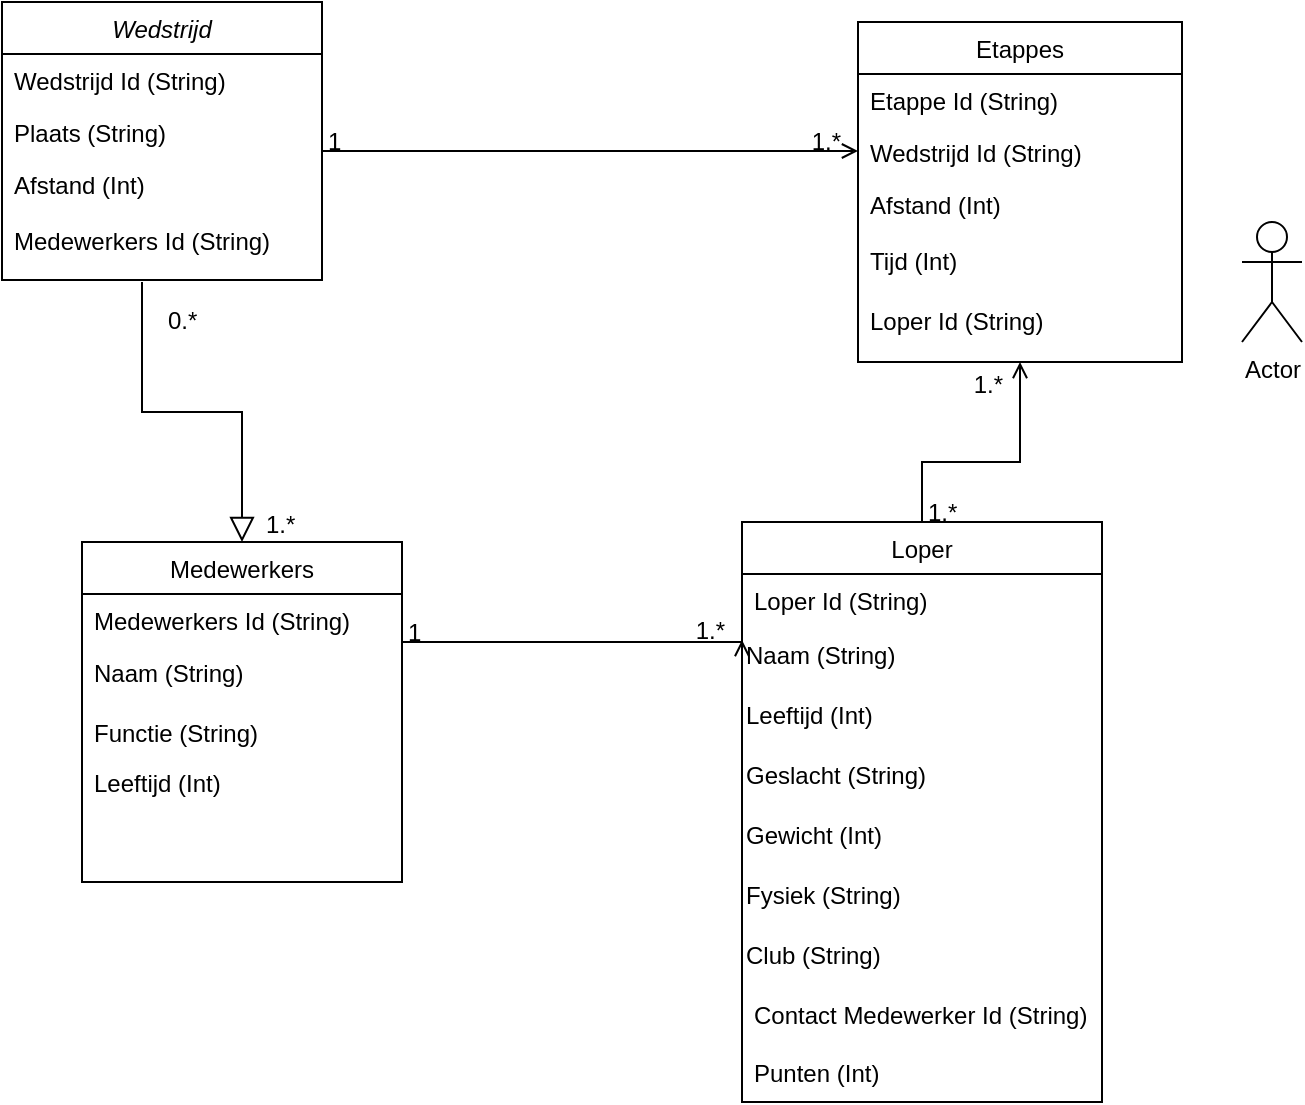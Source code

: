 <mxfile version="20.4.1" type="device"><diagram id="C5RBs43oDa-KdzZeNtuy" name="Page-1"><mxGraphModel dx="700" dy="776" grid="1" gridSize="10" guides="1" tooltips="1" connect="1" arrows="1" fold="1" page="1" pageScale="1" pageWidth="827" pageHeight="1169" math="0" shadow="0"><root><mxCell id="WIyWlLk6GJQsqaUBKTNV-0"/><mxCell id="WIyWlLk6GJQsqaUBKTNV-1" parent="WIyWlLk6GJQsqaUBKTNV-0"/><mxCell id="zkfFHV4jXpPFQw0GAbJ--0" value="Wedstrijd" style="swimlane;fontStyle=2;align=center;verticalAlign=top;childLayout=stackLayout;horizontal=1;startSize=26;horizontalStack=0;resizeParent=1;resizeLast=0;collapsible=1;marginBottom=0;rounded=0;shadow=0;strokeWidth=1;" parent="WIyWlLk6GJQsqaUBKTNV-1" vertex="1"><mxGeometry x="80" y="90" width="160" height="139" as="geometry"><mxRectangle x="230" y="140" width="160" height="26" as="alternateBounds"/></mxGeometry></mxCell><mxCell id="zkfFHV4jXpPFQw0GAbJ--1" value="Wedstrijd Id (String)" style="text;align=left;verticalAlign=top;spacingLeft=4;spacingRight=4;overflow=hidden;rotatable=0;points=[[0,0.5],[1,0.5]];portConstraint=eastwest;" parent="zkfFHV4jXpPFQw0GAbJ--0" vertex="1"><mxGeometry y="26" width="160" height="26" as="geometry"/></mxCell><mxCell id="zkfFHV4jXpPFQw0GAbJ--2" value="Plaats (String)" style="text;align=left;verticalAlign=top;spacingLeft=4;spacingRight=4;overflow=hidden;rotatable=0;points=[[0,0.5],[1,0.5]];portConstraint=eastwest;rounded=0;shadow=0;html=0;" parent="zkfFHV4jXpPFQw0GAbJ--0" vertex="1"><mxGeometry y="52" width="160" height="26" as="geometry"/></mxCell><mxCell id="zkfFHV4jXpPFQw0GAbJ--3" value="Afstand (Int)" style="text;align=left;verticalAlign=top;spacingLeft=4;spacingRight=4;overflow=hidden;rotatable=0;points=[[0,0.5],[1,0.5]];portConstraint=eastwest;rounded=0;shadow=0;html=0;" parent="zkfFHV4jXpPFQw0GAbJ--0" vertex="1"><mxGeometry y="78" width="160" height="26" as="geometry"/></mxCell><mxCell id="zkfFHV4jXpPFQw0GAbJ--6" value="Medewerkers" style="swimlane;fontStyle=0;align=center;verticalAlign=top;childLayout=stackLayout;horizontal=1;startSize=26;horizontalStack=0;resizeParent=1;resizeLast=0;collapsible=1;marginBottom=0;rounded=0;shadow=0;strokeWidth=1;" parent="WIyWlLk6GJQsqaUBKTNV-1" vertex="1"><mxGeometry x="120" y="360" width="160" height="170" as="geometry"><mxRectangle x="130" y="380" width="160" height="26" as="alternateBounds"/></mxGeometry></mxCell><mxCell id="zkfFHV4jXpPFQw0GAbJ--7" value="Medewerkers Id (String)" style="text;align=left;verticalAlign=top;spacingLeft=4;spacingRight=4;overflow=hidden;rotatable=0;points=[[0,0.5],[1,0.5]];portConstraint=eastwest;" parent="zkfFHV4jXpPFQw0GAbJ--6" vertex="1"><mxGeometry y="26" width="160" height="26" as="geometry"/></mxCell><mxCell id="zkfFHV4jXpPFQw0GAbJ--8" value="Naam (String)" style="text;align=left;verticalAlign=top;spacingLeft=4;spacingRight=4;overflow=hidden;rotatable=0;points=[[0,0.5],[1,0.5]];portConstraint=eastwest;rounded=0;shadow=0;html=0;" parent="zkfFHV4jXpPFQw0GAbJ--6" vertex="1"><mxGeometry y="52" width="160" height="88" as="geometry"/></mxCell><mxCell id="zkfFHV4jXpPFQw0GAbJ--12" value="" style="endArrow=block;endSize=10;endFill=0;shadow=0;strokeWidth=1;rounded=0;edgeStyle=elbowEdgeStyle;elbow=vertical;" parent="WIyWlLk6GJQsqaUBKTNV-1" target="zkfFHV4jXpPFQw0GAbJ--6" edge="1"><mxGeometry width="160" relative="1" as="geometry"><mxPoint x="150" y="230" as="sourcePoint"/><mxPoint x="160" y="350" as="targetPoint"/></mxGeometry></mxCell><mxCell id="zkfFHV4jXpPFQw0GAbJ--13" value="Loper" style="swimlane;fontStyle=0;align=center;verticalAlign=top;childLayout=stackLayout;horizontal=1;startSize=26;horizontalStack=0;resizeParent=1;resizeLast=0;collapsible=1;marginBottom=0;rounded=0;shadow=0;strokeWidth=1;" parent="WIyWlLk6GJQsqaUBKTNV-1" vertex="1"><mxGeometry x="450" y="350" width="180" height="290" as="geometry"><mxRectangle x="340" y="380" width="170" height="26" as="alternateBounds"/></mxGeometry></mxCell><mxCell id="zkfFHV4jXpPFQw0GAbJ--14" value="Loper Id (String)&#10;" style="text;align=left;verticalAlign=top;spacingLeft=4;spacingRight=4;overflow=hidden;rotatable=0;points=[[0,0.5],[1,0.5]];portConstraint=eastwest;" parent="zkfFHV4jXpPFQw0GAbJ--13" vertex="1"><mxGeometry y="26" width="180" height="26" as="geometry"/></mxCell><mxCell id="l-yJmLYmVW_323Am_v_U-6" value="Naam (String)" style="text;html=1;align=left;verticalAlign=middle;resizable=0;points=[];autosize=1;strokeColor=none;fillColor=none;" parent="zkfFHV4jXpPFQw0GAbJ--13" vertex="1"><mxGeometry y="52" width="180" height="30" as="geometry"/></mxCell><mxCell id="l-yJmLYmVW_323Am_v_U-7" value="Leeftijd (Int)" style="text;html=1;align=left;verticalAlign=middle;resizable=0;points=[];autosize=1;strokeColor=none;fillColor=none;" parent="zkfFHV4jXpPFQw0GAbJ--13" vertex="1"><mxGeometry y="82" width="180" height="30" as="geometry"/></mxCell><mxCell id="l-yJmLYmVW_323Am_v_U-9" value="Geslacht (String)" style="text;html=1;align=left;verticalAlign=middle;resizable=0;points=[];autosize=1;strokeColor=none;fillColor=none;" parent="zkfFHV4jXpPFQw0GAbJ--13" vertex="1"><mxGeometry y="112" width="180" height="30" as="geometry"/></mxCell><mxCell id="l-yJmLYmVW_323Am_v_U-12" value="Gewicht (Int)" style="text;html=1;align=left;verticalAlign=middle;resizable=0;points=[];autosize=1;strokeColor=none;fillColor=none;" parent="zkfFHV4jXpPFQw0GAbJ--13" vertex="1"><mxGeometry y="142" width="180" height="30" as="geometry"/></mxCell><mxCell id="l-yJmLYmVW_323Am_v_U-13" value="Fysiek (String)" style="text;html=1;align=left;verticalAlign=middle;resizable=0;points=[];autosize=1;strokeColor=none;fillColor=none;" parent="zkfFHV4jXpPFQw0GAbJ--13" vertex="1"><mxGeometry y="172" width="180" height="30" as="geometry"/></mxCell><mxCell id="l-yJmLYmVW_323Am_v_U-14" value="Club (String)" style="text;html=1;align=left;verticalAlign=middle;resizable=0;points=[];autosize=1;strokeColor=none;fillColor=none;" parent="zkfFHV4jXpPFQw0GAbJ--13" vertex="1"><mxGeometry y="202" width="180" height="30" as="geometry"/></mxCell><mxCell id="l-yJmLYmVW_323Am_v_U-31" value="Contact Medewerker Id (String)" style="text;strokeColor=none;fillColor=none;align=left;verticalAlign=middle;spacingLeft=4;spacingRight=4;overflow=hidden;points=[[0,0.5],[1,0.5]];portConstraint=eastwest;rotatable=0;" parent="zkfFHV4jXpPFQw0GAbJ--13" vertex="1"><mxGeometry y="232" width="180" height="28" as="geometry"/></mxCell><mxCell id="Jfr2v82ellytsWc2Stgj-2" value="Punten (Int)" style="text;strokeColor=none;fillColor=none;align=left;verticalAlign=middle;spacingLeft=4;spacingRight=4;overflow=hidden;points=[[0,0.5],[1,0.5]];portConstraint=eastwest;rotatable=0;" vertex="1" parent="zkfFHV4jXpPFQw0GAbJ--13"><mxGeometry y="260" width="180" height="30" as="geometry"/></mxCell><mxCell id="zkfFHV4jXpPFQw0GAbJ--17" value="Etappes" style="swimlane;fontStyle=0;align=center;verticalAlign=top;childLayout=stackLayout;horizontal=1;startSize=26;horizontalStack=0;resizeParent=1;resizeLast=0;collapsible=1;marginBottom=0;rounded=0;shadow=0;strokeWidth=1;" parent="WIyWlLk6GJQsqaUBKTNV-1" vertex="1"><mxGeometry x="508" y="100" width="162" height="170" as="geometry"><mxRectangle x="550" y="140" width="160" height="26" as="alternateBounds"/></mxGeometry></mxCell><mxCell id="zkfFHV4jXpPFQw0GAbJ--18" value="Etappe Id (String)" style="text;align=left;verticalAlign=top;spacingLeft=4;spacingRight=4;overflow=hidden;rotatable=0;points=[[0,0.5],[1,0.5]];portConstraint=eastwest;" parent="zkfFHV4jXpPFQw0GAbJ--17" vertex="1"><mxGeometry y="26" width="162" height="26" as="geometry"/></mxCell><mxCell id="zkfFHV4jXpPFQw0GAbJ--19" value="Wedstrijd Id (String)" style="text;align=left;verticalAlign=top;spacingLeft=4;spacingRight=4;overflow=hidden;rotatable=0;points=[[0,0.5],[1,0.5]];portConstraint=eastwest;rounded=0;shadow=0;html=0;" parent="zkfFHV4jXpPFQw0GAbJ--17" vertex="1"><mxGeometry y="52" width="162" height="26" as="geometry"/></mxCell><mxCell id="zkfFHV4jXpPFQw0GAbJ--20" value="Afstand (Int)" style="text;align=left;verticalAlign=top;spacingLeft=4;spacingRight=4;overflow=hidden;rotatable=0;points=[[0,0.5],[1,0.5]];portConstraint=eastwest;rounded=0;shadow=0;html=0;" parent="zkfFHV4jXpPFQw0GAbJ--17" vertex="1"><mxGeometry y="78" width="162" height="26" as="geometry"/></mxCell><mxCell id="l-yJmLYmVW_323Am_v_U-42" value="Tijd (Int)" style="text;strokeColor=none;fillColor=none;align=left;verticalAlign=middle;spacingLeft=4;spacingRight=4;overflow=hidden;points=[[0,0.5],[1,0.5]];portConstraint=eastwest;rotatable=0;" parent="zkfFHV4jXpPFQw0GAbJ--17" vertex="1"><mxGeometry y="104" width="162" height="30" as="geometry"/></mxCell><mxCell id="l-yJmLYmVW_323Am_v_U-63" value="Loper Id (String)" style="text;strokeColor=none;fillColor=none;align=left;verticalAlign=middle;spacingLeft=4;spacingRight=4;overflow=hidden;points=[[0,0.5],[1,0.5]];portConstraint=eastwest;rotatable=0;" parent="zkfFHV4jXpPFQw0GAbJ--17" vertex="1"><mxGeometry y="134" width="162" height="30" as="geometry"/></mxCell><mxCell id="l-yJmLYmVW_323Am_v_U-49" value="" style="endArrow=open;shadow=0;strokeWidth=1;rounded=0;endFill=1;edgeStyle=elbowEdgeStyle;elbow=vertical;entryX=0.5;entryY=1;entryDx=0;entryDy=0;exitX=0.5;exitY=0;exitDx=0;exitDy=0;" parent="zkfFHV4jXpPFQw0GAbJ--17" source="zkfFHV4jXpPFQw0GAbJ--13" target="zkfFHV4jXpPFQw0GAbJ--17" edge="1"><mxGeometry x="0.5" y="41" relative="1" as="geometry"><mxPoint x="-28" y="190" as="sourcePoint"/><mxPoint x="240" y="220" as="targetPoint"/><mxPoint x="-40" y="32" as="offset"/><Array as="points"><mxPoint x="62" y="220"/></Array></mxGeometry></mxCell><mxCell id="l-yJmLYmVW_323Am_v_U-50" value="1.*" style="resizable=0;align=left;verticalAlign=bottom;labelBackgroundColor=none;fontSize=12;" parent="l-yJmLYmVW_323Am_v_U-49" connectable="0" vertex="1"><mxGeometry x="-1" relative="1" as="geometry"><mxPoint x="1" y="4" as="offset"/></mxGeometry></mxCell><mxCell id="l-yJmLYmVW_323Am_v_U-51" value="1.*" style="resizable=0;align=right;verticalAlign=bottom;labelBackgroundColor=none;fontSize=12;" parent="l-yJmLYmVW_323Am_v_U-49" connectable="0" vertex="1"><mxGeometry x="1" relative="1" as="geometry"><mxPoint x="-7" y="20" as="offset"/></mxGeometry></mxCell><mxCell id="zkfFHV4jXpPFQw0GAbJ--26" value="" style="endArrow=open;shadow=0;strokeWidth=1;rounded=0;endFill=1;edgeStyle=elbowEdgeStyle;elbow=vertical;" parent="WIyWlLk6GJQsqaUBKTNV-1" source="zkfFHV4jXpPFQw0GAbJ--0" target="zkfFHV4jXpPFQw0GAbJ--17" edge="1"><mxGeometry x="0.5" y="41" relative="1" as="geometry"><mxPoint x="380" y="192" as="sourcePoint"/><mxPoint x="540" y="192" as="targetPoint"/><mxPoint x="-40" y="32" as="offset"/></mxGeometry></mxCell><mxCell id="zkfFHV4jXpPFQw0GAbJ--27" value="1" style="resizable=0;align=left;verticalAlign=bottom;labelBackgroundColor=none;fontSize=12;" parent="zkfFHV4jXpPFQw0GAbJ--26" connectable="0" vertex="1"><mxGeometry x="-1" relative="1" as="geometry"><mxPoint x="1" y="4" as="offset"/></mxGeometry></mxCell><mxCell id="zkfFHV4jXpPFQw0GAbJ--28" value="1.*" style="resizable=0;align=right;verticalAlign=bottom;labelBackgroundColor=none;fontSize=12;" parent="zkfFHV4jXpPFQw0GAbJ--26" connectable="0" vertex="1"><mxGeometry x="1" relative="1" as="geometry"><mxPoint x="-7" y="4" as="offset"/></mxGeometry></mxCell><mxCell id="l-yJmLYmVW_323Am_v_U-4" value="1.*" style="resizable=0;align=left;verticalAlign=bottom;labelBackgroundColor=none;fontSize=12;" parent="WIyWlLk6GJQsqaUBKTNV-1" connectable="0" vertex="1"><mxGeometry x="210" y="360" as="geometry"/></mxCell><mxCell id="l-yJmLYmVW_323Am_v_U-5" value="0.*" style="resizable=0;align=left;verticalAlign=bottom;labelBackgroundColor=none;fontSize=12;" parent="WIyWlLk6GJQsqaUBKTNV-1" connectable="0" vertex="1"><mxGeometry x="160" y="234" as="geometry"><mxPoint x="1" y="24" as="offset"/></mxGeometry></mxCell><mxCell id="l-yJmLYmVW_323Am_v_U-25" value="Actor" style="shape=umlActor;verticalLabelPosition=bottom;verticalAlign=top;html=1;outlineConnect=0;" parent="WIyWlLk6GJQsqaUBKTNV-1" vertex="1"><mxGeometry x="700" y="200" width="30" height="60" as="geometry"/></mxCell><mxCell id="l-yJmLYmVW_323Am_v_U-32" value="Functie (String)" style="text;strokeColor=none;fillColor=none;align=left;verticalAlign=middle;spacingLeft=4;spacingRight=4;overflow=hidden;points=[[0,0.5],[1,0.5]];portConstraint=eastwest;rotatable=0;" parent="WIyWlLk6GJQsqaUBKTNV-1" vertex="1"><mxGeometry x="120" y="440" width="110" height="30" as="geometry"/></mxCell><mxCell id="l-yJmLYmVW_323Am_v_U-36" value="Medewerkers Id (String)" style="text;strokeColor=none;fillColor=none;align=left;verticalAlign=middle;spacingLeft=4;spacingRight=4;overflow=hidden;points=[[0,0.5],[1,0.5]];portConstraint=eastwest;rotatable=0;" parent="WIyWlLk6GJQsqaUBKTNV-1" vertex="1"><mxGeometry x="80" y="194" width="160" height="30" as="geometry"/></mxCell><mxCell id="l-yJmLYmVW_323Am_v_U-37" value="" style="endArrow=open;shadow=0;strokeWidth=1;rounded=0;endFill=1;edgeStyle=elbowEdgeStyle;elbow=vertical;exitX=1;exitY=-0.023;exitDx=0;exitDy=0;exitPerimeter=0;entryX=0;entryY=0.233;entryDx=0;entryDy=0;entryPerimeter=0;" parent="WIyWlLk6GJQsqaUBKTNV-1" source="zkfFHV4jXpPFQw0GAbJ--8" target="l-yJmLYmVW_323Am_v_U-6" edge="1"><mxGeometry x="0.5" y="41" relative="1" as="geometry"><mxPoint x="290" y="410" as="sourcePoint"/><mxPoint x="370" y="420" as="targetPoint"/><mxPoint x="-40" y="32" as="offset"/><Array as="points"><mxPoint x="330" y="410"/></Array></mxGeometry></mxCell><mxCell id="l-yJmLYmVW_323Am_v_U-38" value="1" style="resizable=0;align=left;verticalAlign=bottom;labelBackgroundColor=none;fontSize=12;" parent="l-yJmLYmVW_323Am_v_U-37" connectable="0" vertex="1"><mxGeometry x="-1" relative="1" as="geometry"><mxPoint x="1" y="4" as="offset"/></mxGeometry></mxCell><mxCell id="l-yJmLYmVW_323Am_v_U-39" value="1.*" style="resizable=0;align=right;verticalAlign=bottom;labelBackgroundColor=none;fontSize=12;" parent="l-yJmLYmVW_323Am_v_U-37" connectable="0" vertex="1"><mxGeometry x="1" relative="1" as="geometry"><mxPoint x="-7" y="4" as="offset"/></mxGeometry></mxCell><mxCell id="Jfr2v82ellytsWc2Stgj-1" value="Leeftijd (Int)" style="text;strokeColor=none;fillColor=none;align=left;verticalAlign=middle;spacingLeft=4;spacingRight=4;overflow=hidden;points=[[0,0.5],[1,0.5]];portConstraint=eastwest;rotatable=0;" vertex="1" parent="WIyWlLk6GJQsqaUBKTNV-1"><mxGeometry x="120" y="465" width="80" height="30" as="geometry"/></mxCell></root></mxGraphModel></diagram></mxfile>